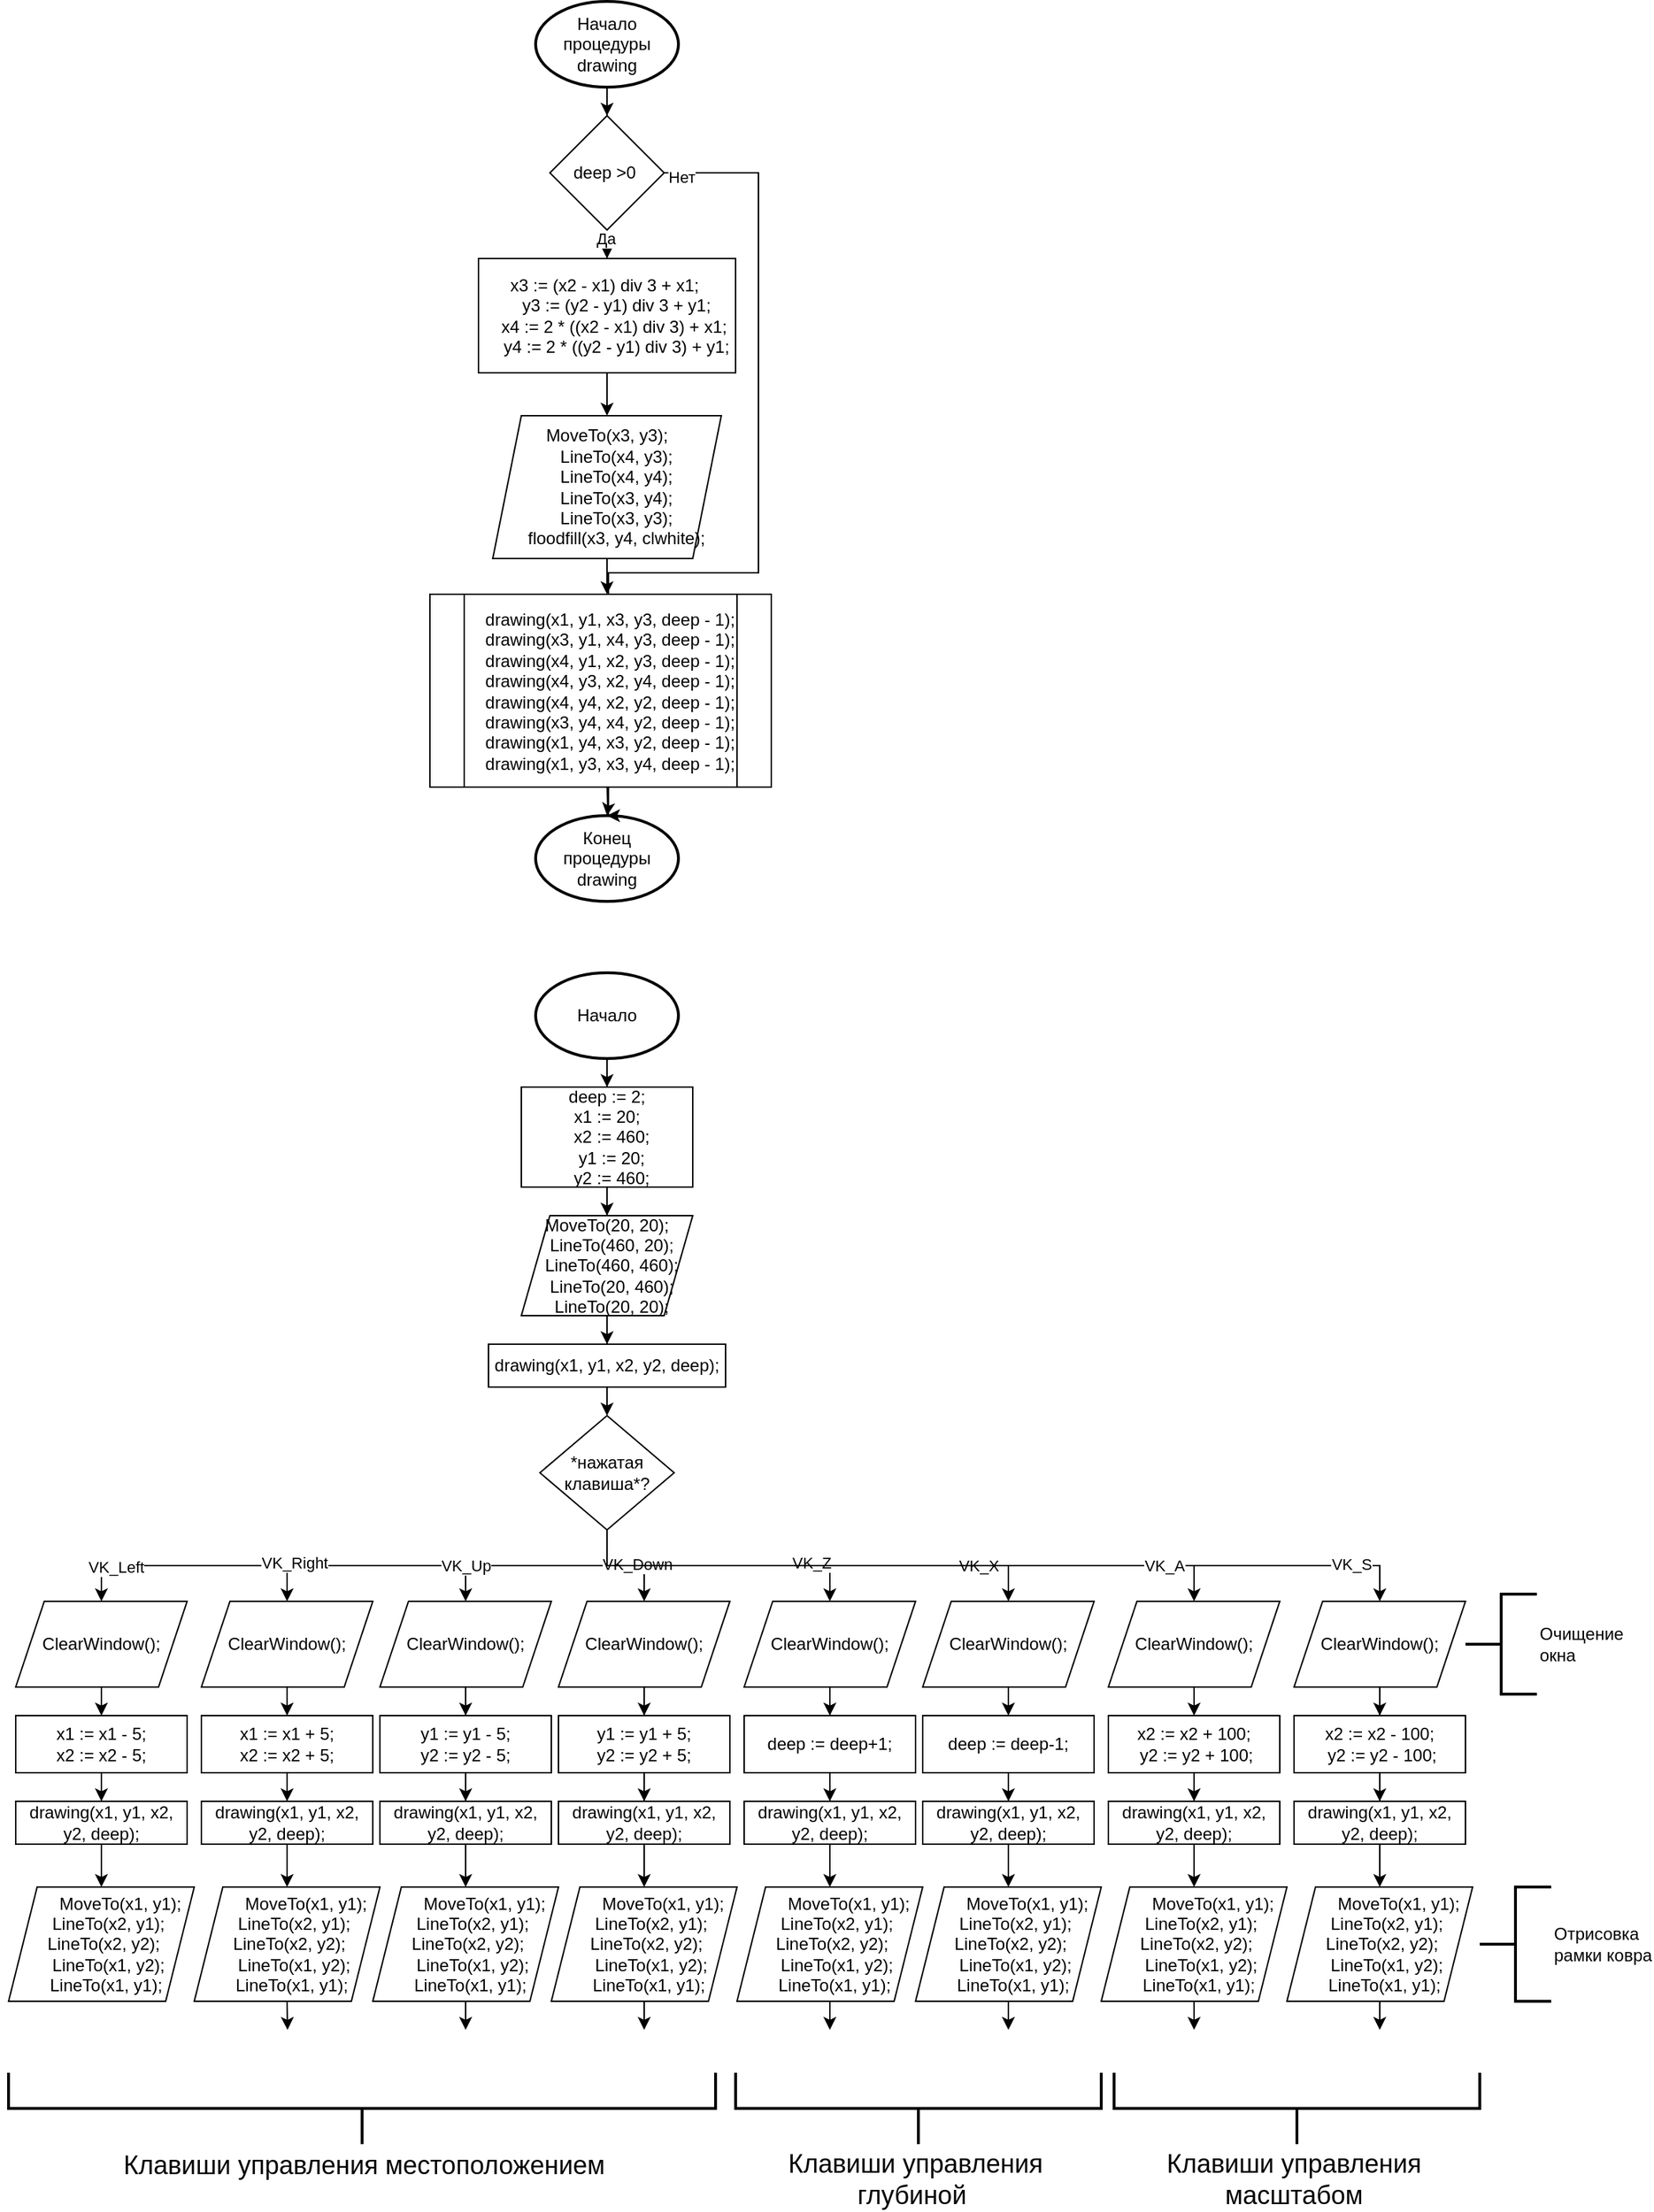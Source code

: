 <mxfile version="23.1.1" type="device">
  <diagram name="Страница — 1" id="NG9Lc1yqqnFtCxsTc51v">
    <mxGraphModel dx="2062" dy="1937" grid="1" gridSize="10" guides="1" tooltips="1" connect="1" arrows="1" fold="1" page="1" pageScale="1" pageWidth="827" pageHeight="1169" math="0" shadow="0">
      <root>
        <mxCell id="0" />
        <mxCell id="1" parent="0" />
        <mxCell id="PUMukoSkc652RVHDiV5a-12" style="edgeStyle=orthogonalEdgeStyle;rounded=0;orthogonalLoop=1;jettySize=auto;html=1;entryX=0.5;entryY=0;entryDx=0;entryDy=0;" parent="1" source="PUMukoSkc652RVHDiV5a-9" target="PUMukoSkc652RVHDiV5a-11" edge="1">
          <mxGeometry relative="1" as="geometry" />
        </mxCell>
        <mxCell id="PUMukoSkc652RVHDiV5a-9" value="Начало процедуры&lt;br&gt;drawing" style="strokeWidth=2;html=1;shape=mxgraph.flowchart.start_1;whiteSpace=wrap;" parent="1" vertex="1">
          <mxGeometry x="364" y="-1160" width="100" height="60" as="geometry" />
        </mxCell>
        <mxCell id="PUMukoSkc652RVHDiV5a-10" value="Конец процедуры&lt;br&gt;drawing" style="strokeWidth=2;html=1;shape=mxgraph.flowchart.start_1;whiteSpace=wrap;" parent="1" vertex="1">
          <mxGeometry x="364" y="-590" width="100" height="60" as="geometry" />
        </mxCell>
        <mxCell id="PUMukoSkc652RVHDiV5a-14" style="edgeStyle=orthogonalEdgeStyle;rounded=0;orthogonalLoop=1;jettySize=auto;html=1;" parent="1" source="PUMukoSkc652RVHDiV5a-11" target="PUMukoSkc652RVHDiV5a-13" edge="1">
          <mxGeometry relative="1" as="geometry" />
        </mxCell>
        <mxCell id="m0lxga6O_0EFN7dk0cp0-2" value="Да" style="edgeLabel;html=1;align=center;verticalAlign=middle;resizable=0;points=[];" vertex="1" connectable="0" parent="PUMukoSkc652RVHDiV5a-14">
          <mxGeometry x="0.533" y="-1" relative="1" as="geometry">
            <mxPoint as="offset" />
          </mxGeometry>
        </mxCell>
        <mxCell id="m0lxga6O_0EFN7dk0cp0-1" style="edgeStyle=orthogonalEdgeStyle;rounded=0;orthogonalLoop=1;jettySize=auto;html=1;exitX=1;exitY=0.5;exitDx=0;exitDy=0;" edge="1" parent="1" source="PUMukoSkc652RVHDiV5a-11">
          <mxGeometry relative="1" as="geometry">
            <mxPoint x="414" y="-590" as="targetPoint" />
            <Array as="points">
              <mxPoint x="520" y="-1040" />
              <mxPoint x="520" y="-760" />
              <mxPoint x="415" y="-760" />
            </Array>
          </mxGeometry>
        </mxCell>
        <mxCell id="m0lxga6O_0EFN7dk0cp0-3" value="Нет" style="edgeLabel;html=1;align=center;verticalAlign=middle;resizable=0;points=[];" vertex="1" connectable="0" parent="m0lxga6O_0EFN7dk0cp0-1">
          <mxGeometry x="-0.961" y="-3" relative="1" as="geometry">
            <mxPoint as="offset" />
          </mxGeometry>
        </mxCell>
        <mxCell id="PUMukoSkc652RVHDiV5a-11" value="deep &amp;gt;0&amp;nbsp;" style="rhombus;whiteSpace=wrap;html=1;" parent="1" vertex="1">
          <mxGeometry x="374" y="-1080" width="80" height="80" as="geometry" />
        </mxCell>
        <mxCell id="PUMukoSkc652RVHDiV5a-16" style="edgeStyle=orthogonalEdgeStyle;rounded=0;orthogonalLoop=1;jettySize=auto;html=1;entryX=0.5;entryY=0;entryDx=0;entryDy=0;" parent="1" source="PUMukoSkc652RVHDiV5a-13" target="PUMukoSkc652RVHDiV5a-15" edge="1">
          <mxGeometry relative="1" as="geometry" />
        </mxCell>
        <mxCell id="PUMukoSkc652RVHDiV5a-13" value="&lt;div&gt;x3 := (x2 - x1) div 3 + x1;&amp;nbsp;&lt;/div&gt;&lt;div&gt;&amp;nbsp; &amp;nbsp; y3 := (y2 - y1) div 3 + y1;&lt;/div&gt;&lt;div&gt;&amp;nbsp; &amp;nbsp; x4 := 2 * ((x2 - x1) div 3) + x1;&amp;nbsp;&lt;/div&gt;&lt;div&gt;&amp;nbsp; &amp;nbsp; y4 := 2 * ((y2 - y1) div 3) + y1;&lt;/div&gt;" style="rounded=0;whiteSpace=wrap;html=1;" parent="1" vertex="1">
          <mxGeometry x="324" y="-980" width="180" height="80" as="geometry" />
        </mxCell>
        <mxCell id="PUMukoSkc652RVHDiV5a-18" style="edgeStyle=orthogonalEdgeStyle;rounded=0;orthogonalLoop=1;jettySize=auto;html=1;entryX=0.5;entryY=0;entryDx=0;entryDy=0;" parent="1" source="PUMukoSkc652RVHDiV5a-15" edge="1">
          <mxGeometry relative="1" as="geometry">
            <mxPoint x="414" y="-745" as="targetPoint" />
          </mxGeometry>
        </mxCell>
        <mxCell id="PUMukoSkc652RVHDiV5a-15" value="&lt;div&gt;MoveTo(x3, y3);&lt;/div&gt;&lt;div&gt;&amp;nbsp; &amp;nbsp; LineTo(x4, y3);&lt;/div&gt;&lt;div&gt;&amp;nbsp; &amp;nbsp; LineTo(x4, y4);&lt;/div&gt;&lt;div&gt;&amp;nbsp; &amp;nbsp; LineTo(x3, y4);&lt;/div&gt;&lt;div&gt;&amp;nbsp; &amp;nbsp; LineTo(x3, y3);&lt;/div&gt;&lt;div&gt;&amp;nbsp; &amp;nbsp; floodfill(x3, y4, clwhite);&lt;/div&gt;" style="shape=parallelogram;perimeter=parallelogramPerimeter;whiteSpace=wrap;html=1;fixedSize=1;" parent="1" vertex="1">
          <mxGeometry x="334" y="-870" width="160" height="100" as="geometry" />
        </mxCell>
        <mxCell id="PUMukoSkc652RVHDiV5a-19" style="edgeStyle=orthogonalEdgeStyle;rounded=0;orthogonalLoop=1;jettySize=auto;html=1;" parent="1" target="PUMukoSkc652RVHDiV5a-10" edge="1">
          <mxGeometry relative="1" as="geometry">
            <mxPoint x="414" y="-615" as="sourcePoint" />
          </mxGeometry>
        </mxCell>
        <mxCell id="PUMukoSkc652RVHDiV5a-23" style="edgeStyle=orthogonalEdgeStyle;rounded=0;orthogonalLoop=1;jettySize=auto;html=1;entryX=0.5;entryY=0;entryDx=0;entryDy=0;" parent="1" source="PUMukoSkc652RVHDiV5a-21" target="PUMukoSkc652RVHDiV5a-22" edge="1">
          <mxGeometry relative="1" as="geometry" />
        </mxCell>
        <mxCell id="PUMukoSkc652RVHDiV5a-21" value="Начало" style="strokeWidth=2;html=1;shape=mxgraph.flowchart.start_1;whiteSpace=wrap;" parent="1" vertex="1">
          <mxGeometry x="364" y="-480" width="100" height="60" as="geometry" />
        </mxCell>
        <mxCell id="PUMukoSkc652RVHDiV5a-25" style="edgeStyle=orthogonalEdgeStyle;rounded=0;orthogonalLoop=1;jettySize=auto;html=1;entryX=0.5;entryY=0;entryDx=0;entryDy=0;" parent="1" source="PUMukoSkc652RVHDiV5a-22" target="PUMukoSkc652RVHDiV5a-24" edge="1">
          <mxGeometry relative="1" as="geometry" />
        </mxCell>
        <mxCell id="PUMukoSkc652RVHDiV5a-22" value="deep := 2;&lt;br&gt;&lt;div&gt;x1 := 20;&lt;/div&gt;&lt;div&gt;&amp;nbsp; x2 := 460;&lt;/div&gt;&lt;div&gt;&amp;nbsp; y1 := 20;&lt;/div&gt;&lt;div&gt;&amp;nbsp; y2 := 460;&lt;/div&gt;" style="rounded=0;whiteSpace=wrap;html=1;" parent="1" vertex="1">
          <mxGeometry x="354" y="-400" width="120" height="70" as="geometry" />
        </mxCell>
        <mxCell id="PUMukoSkc652RVHDiV5a-27" style="edgeStyle=orthogonalEdgeStyle;rounded=0;orthogonalLoop=1;jettySize=auto;html=1;entryX=0.5;entryY=0;entryDx=0;entryDy=0;" parent="1" source="PUMukoSkc652RVHDiV5a-24" target="PUMukoSkc652RVHDiV5a-26" edge="1">
          <mxGeometry relative="1" as="geometry" />
        </mxCell>
        <mxCell id="PUMukoSkc652RVHDiV5a-24" value="&lt;div&gt;MoveTo(20, 20);&lt;/div&gt;&lt;div&gt;&amp;nbsp; LineTo(460, 20);&lt;/div&gt;&lt;div&gt;&amp;nbsp; LineTo(460, 460);&lt;/div&gt;&lt;div&gt;&amp;nbsp; LineTo(20, 460);&lt;/div&gt;&lt;div&gt;&amp;nbsp; LineTo(20, 20);&lt;/div&gt;" style="shape=parallelogram;perimeter=parallelogramPerimeter;whiteSpace=wrap;html=1;fixedSize=1;" parent="1" vertex="1">
          <mxGeometry x="354" y="-310" width="120" height="70" as="geometry" />
        </mxCell>
        <mxCell id="PUMukoSkc652RVHDiV5a-29" style="edgeStyle=orthogonalEdgeStyle;rounded=0;orthogonalLoop=1;jettySize=auto;html=1;entryX=0.5;entryY=0;entryDx=0;entryDy=0;" parent="1" source="PUMukoSkc652RVHDiV5a-26" edge="1">
          <mxGeometry relative="1" as="geometry">
            <mxPoint x="414" y="-170" as="targetPoint" />
          </mxGeometry>
        </mxCell>
        <mxCell id="PUMukoSkc652RVHDiV5a-26" value="drawing(x1, y1, x2, y2, deep);" style="rounded=0;whiteSpace=wrap;html=1;" parent="1" vertex="1">
          <mxGeometry x="331" y="-220" width="166" height="30" as="geometry" />
        </mxCell>
        <mxCell id="PUMukoSkc652RVHDiV5a-40" style="edgeStyle=orthogonalEdgeStyle;rounded=0;orthogonalLoop=1;jettySize=auto;html=1;entryX=0.5;entryY=0;entryDx=0;entryDy=0;exitX=0.5;exitY=1;exitDx=0;exitDy=0;" parent="1" source="PUMukoSkc652RVHDiV5a-30" target="PUMukoSkc652RVHDiV5a-33" edge="1">
          <mxGeometry relative="1" as="geometry" />
        </mxCell>
        <mxCell id="PUMukoSkc652RVHDiV5a-41" value="VK_Left" style="edgeLabel;html=1;align=center;verticalAlign=middle;resizable=0;points=[];" parent="PUMukoSkc652RVHDiV5a-40" vertex="1" connectable="0">
          <mxGeometry x="0.827" y="1" relative="1" as="geometry">
            <mxPoint as="offset" />
          </mxGeometry>
        </mxCell>
        <mxCell id="PUMukoSkc652RVHDiV5a-50" style="edgeStyle=orthogonalEdgeStyle;rounded=0;orthogonalLoop=1;jettySize=auto;html=1;exitX=0.5;exitY=1;exitDx=0;exitDy=0;" parent="1" source="PUMukoSkc652RVHDiV5a-30" target="PUMukoSkc652RVHDiV5a-44" edge="1">
          <mxGeometry relative="1" as="geometry" />
        </mxCell>
        <mxCell id="PUMukoSkc652RVHDiV5a-51" value="VK_Right" style="edgeLabel;html=1;align=center;verticalAlign=middle;resizable=0;points=[];" parent="PUMukoSkc652RVHDiV5a-50" vertex="1" connectable="0">
          <mxGeometry x="0.781" y="-2" relative="1" as="geometry">
            <mxPoint as="offset" />
          </mxGeometry>
        </mxCell>
        <mxCell id="PUMukoSkc652RVHDiV5a-59" style="edgeStyle=orthogonalEdgeStyle;rounded=0;orthogonalLoop=1;jettySize=auto;html=1;entryX=0.5;entryY=0;entryDx=0;entryDy=0;" parent="1" source="PUMukoSkc652RVHDiV5a-30" target="PUMukoSkc652RVHDiV5a-53" edge="1">
          <mxGeometry relative="1" as="geometry" />
        </mxCell>
        <mxCell id="PUMukoSkc652RVHDiV5a-60" value="VK_Up" style="edgeLabel;html=1;align=center;verticalAlign=middle;resizable=0;points=[];" parent="PUMukoSkc652RVHDiV5a-59" vertex="1" connectable="0">
          <mxGeometry x="0.664" relative="1" as="geometry">
            <mxPoint as="offset" />
          </mxGeometry>
        </mxCell>
        <mxCell id="PUMukoSkc652RVHDiV5a-68" style="edgeStyle=orthogonalEdgeStyle;rounded=0;orthogonalLoop=1;jettySize=auto;html=1;entryX=0.5;entryY=0;entryDx=0;entryDy=0;" parent="1" source="PUMukoSkc652RVHDiV5a-30" target="PUMukoSkc652RVHDiV5a-62" edge="1">
          <mxGeometry relative="1" as="geometry" />
        </mxCell>
        <mxCell id="PUMukoSkc652RVHDiV5a-69" value="VK_Down" style="edgeLabel;html=1;align=center;verticalAlign=middle;resizable=0;points=[];" parent="PUMukoSkc652RVHDiV5a-68" vertex="1" connectable="0">
          <mxGeometry x="0.21" y="1" relative="1" as="geometry">
            <mxPoint as="offset" />
          </mxGeometry>
        </mxCell>
        <mxCell id="PUMukoSkc652RVHDiV5a-77" style="edgeStyle=orthogonalEdgeStyle;rounded=0;orthogonalLoop=1;jettySize=auto;html=1;entryX=0.5;entryY=0;entryDx=0;entryDy=0;exitX=0.5;exitY=1;exitDx=0;exitDy=0;" parent="1" source="PUMukoSkc652RVHDiV5a-30" target="PUMukoSkc652RVHDiV5a-71" edge="1">
          <mxGeometry relative="1" as="geometry" />
        </mxCell>
        <mxCell id="PUMukoSkc652RVHDiV5a-78" value="VK_Z" style="edgeLabel;html=1;align=center;verticalAlign=middle;resizable=0;points=[];" parent="PUMukoSkc652RVHDiV5a-77" vertex="1" connectable="0">
          <mxGeometry x="0.631" y="2" relative="1" as="geometry">
            <mxPoint as="offset" />
          </mxGeometry>
        </mxCell>
        <mxCell id="PUMukoSkc652RVHDiV5a-86" style="edgeStyle=orthogonalEdgeStyle;rounded=0;orthogonalLoop=1;jettySize=auto;html=1;entryX=0.5;entryY=0;entryDx=0;entryDy=0;exitX=0.5;exitY=1;exitDx=0;exitDy=0;" parent="1" source="PUMukoSkc652RVHDiV5a-30" target="PUMukoSkc652RVHDiV5a-80" edge="1">
          <mxGeometry relative="1" as="geometry" />
        </mxCell>
        <mxCell id="PUMukoSkc652RVHDiV5a-87" value="VK_X" style="edgeLabel;html=1;align=center;verticalAlign=middle;resizable=0;points=[];" parent="PUMukoSkc652RVHDiV5a-86" vertex="1" connectable="0">
          <mxGeometry x="0.722" relative="1" as="geometry">
            <mxPoint as="offset" />
          </mxGeometry>
        </mxCell>
        <mxCell id="m0lxga6O_0EFN7dk0cp0-23" style="edgeStyle=orthogonalEdgeStyle;rounded=0;orthogonalLoop=1;jettySize=auto;html=1;entryX=0.5;entryY=0;entryDx=0;entryDy=0;exitX=0.5;exitY=1;exitDx=0;exitDy=0;" edge="1" parent="1" source="PUMukoSkc652RVHDiV5a-30" target="m0lxga6O_0EFN7dk0cp0-7">
          <mxGeometry relative="1" as="geometry" />
        </mxCell>
        <mxCell id="m0lxga6O_0EFN7dk0cp0-24" style="edgeStyle=orthogonalEdgeStyle;rounded=0;orthogonalLoop=1;jettySize=auto;html=1;entryX=0.5;entryY=0;entryDx=0;entryDy=0;exitX=0.5;exitY=1;exitDx=0;exitDy=0;" edge="1" parent="1" source="PUMukoSkc652RVHDiV5a-30" target="m0lxga6O_0EFN7dk0cp0-16">
          <mxGeometry relative="1" as="geometry" />
        </mxCell>
        <mxCell id="PUMukoSkc652RVHDiV5a-30" value="*нажатая клавиша*?" style="rhombus;whiteSpace=wrap;html=1;" parent="1" vertex="1">
          <mxGeometry x="367" y="-170" width="94" height="80" as="geometry" />
        </mxCell>
        <mxCell id="PUMukoSkc652RVHDiV5a-35" style="edgeStyle=orthogonalEdgeStyle;rounded=0;orthogonalLoop=1;jettySize=auto;html=1;" parent="1" source="PUMukoSkc652RVHDiV5a-33" target="PUMukoSkc652RVHDiV5a-34" edge="1">
          <mxGeometry relative="1" as="geometry" />
        </mxCell>
        <mxCell id="PUMukoSkc652RVHDiV5a-33" value="ClearWindow();" style="shape=parallelogram;perimeter=parallelogramPerimeter;whiteSpace=wrap;html=1;fixedSize=1;" parent="1" vertex="1">
          <mxGeometry y="-40" width="120" height="60" as="geometry" />
        </mxCell>
        <mxCell id="PUMukoSkc652RVHDiV5a-37" style="edgeStyle=orthogonalEdgeStyle;rounded=0;orthogonalLoop=1;jettySize=auto;html=1;entryX=0.5;entryY=0;entryDx=0;entryDy=0;" parent="1" source="PUMukoSkc652RVHDiV5a-34" target="PUMukoSkc652RVHDiV5a-36" edge="1">
          <mxGeometry relative="1" as="geometry" />
        </mxCell>
        <mxCell id="PUMukoSkc652RVHDiV5a-34" value="x1 := x1 - 5;&lt;br&gt;x2 := x2 - 5;" style="rounded=0;whiteSpace=wrap;html=1;" parent="1" vertex="1">
          <mxGeometry y="40" width="120" height="40" as="geometry" />
        </mxCell>
        <mxCell id="PUMukoSkc652RVHDiV5a-39" style="edgeStyle=orthogonalEdgeStyle;rounded=0;orthogonalLoop=1;jettySize=auto;html=1;" parent="1" source="PUMukoSkc652RVHDiV5a-36" target="PUMukoSkc652RVHDiV5a-38" edge="1">
          <mxGeometry relative="1" as="geometry" />
        </mxCell>
        <mxCell id="PUMukoSkc652RVHDiV5a-36" value="drawing(x1, y1, x2, y2, deep);" style="rounded=0;whiteSpace=wrap;html=1;" parent="1" vertex="1">
          <mxGeometry y="100" width="120" height="30" as="geometry" />
        </mxCell>
        <mxCell id="PUMukoSkc652RVHDiV5a-38" value="&lt;div&gt;&lt;span style=&quot;white-space: pre;&quot;&gt;&#x9;&lt;/span&gt;MoveTo(x1, y1);&lt;/div&gt;&lt;div&gt;&amp;nbsp; &amp;nbsp; &amp;nbsp; LineTo(x2, y1);&lt;span style=&quot;background-color: initial;&quot;&gt;&amp;nbsp; &amp;nbsp; &amp;nbsp;LineTo(x2, y2);&lt;/span&gt;&lt;/div&gt;&lt;div&gt;&amp;nbsp; &amp;nbsp;LineTo(x1, y2);&lt;/div&gt;&lt;div&gt;&amp;nbsp; LineTo(x1, y1);&lt;/div&gt;" style="shape=parallelogram;perimeter=parallelogramPerimeter;whiteSpace=wrap;html=1;fixedSize=1;" parent="1" vertex="1">
          <mxGeometry x="-5" y="160" width="130" height="80" as="geometry" />
        </mxCell>
        <mxCell id="PUMukoSkc652RVHDiV5a-43" style="edgeStyle=orthogonalEdgeStyle;rounded=0;orthogonalLoop=1;jettySize=auto;html=1;" parent="1" source="PUMukoSkc652RVHDiV5a-44" target="PUMukoSkc652RVHDiV5a-46" edge="1">
          <mxGeometry relative="1" as="geometry" />
        </mxCell>
        <mxCell id="PUMukoSkc652RVHDiV5a-44" value="ClearWindow();" style="shape=parallelogram;perimeter=parallelogramPerimeter;whiteSpace=wrap;html=1;fixedSize=1;" parent="1" vertex="1">
          <mxGeometry x="130" y="-40" width="120" height="60" as="geometry" />
        </mxCell>
        <mxCell id="PUMukoSkc652RVHDiV5a-45" style="edgeStyle=orthogonalEdgeStyle;rounded=0;orthogonalLoop=1;jettySize=auto;html=1;entryX=0.5;entryY=0;entryDx=0;entryDy=0;" parent="1" source="PUMukoSkc652RVHDiV5a-46" target="PUMukoSkc652RVHDiV5a-48" edge="1">
          <mxGeometry relative="1" as="geometry" />
        </mxCell>
        <mxCell id="PUMukoSkc652RVHDiV5a-46" value="x1 := x1 + 5;&lt;br&gt;x2 := x2 + 5;" style="rounded=0;whiteSpace=wrap;html=1;" parent="1" vertex="1">
          <mxGeometry x="130" y="40" width="120" height="40" as="geometry" />
        </mxCell>
        <mxCell id="PUMukoSkc652RVHDiV5a-47" style="edgeStyle=orthogonalEdgeStyle;rounded=0;orthogonalLoop=1;jettySize=auto;html=1;" parent="1" source="PUMukoSkc652RVHDiV5a-48" target="PUMukoSkc652RVHDiV5a-49" edge="1">
          <mxGeometry relative="1" as="geometry" />
        </mxCell>
        <mxCell id="PUMukoSkc652RVHDiV5a-48" value="drawing(x1, y1, x2, y2, deep);" style="rounded=0;whiteSpace=wrap;html=1;" parent="1" vertex="1">
          <mxGeometry x="130" y="100" width="120" height="30" as="geometry" />
        </mxCell>
        <mxCell id="PUMukoSkc652RVHDiV5a-91" style="edgeStyle=orthogonalEdgeStyle;rounded=0;orthogonalLoop=1;jettySize=auto;html=1;exitX=0.5;exitY=1;exitDx=0;exitDy=0;" parent="1" source="PUMukoSkc652RVHDiV5a-49" edge="1">
          <mxGeometry relative="1" as="geometry">
            <mxPoint x="190.316" y="260" as="targetPoint" />
          </mxGeometry>
        </mxCell>
        <mxCell id="PUMukoSkc652RVHDiV5a-49" value="&lt;div&gt;&lt;span style=&quot;white-space: pre;&quot;&gt;&#x9;&lt;/span&gt;MoveTo(x1, y1);&lt;/div&gt;&lt;div&gt;&amp;nbsp; &amp;nbsp; &amp;nbsp; LineTo(x2, y1);&lt;span style=&quot;background-color: initial;&quot;&gt;&amp;nbsp; &amp;nbsp; &amp;nbsp;LineTo(x2, y2);&lt;/span&gt;&lt;/div&gt;&lt;div&gt;&amp;nbsp; &amp;nbsp;LineTo(x1, y2);&lt;/div&gt;&lt;div&gt;&amp;nbsp; LineTo(x1, y1);&lt;/div&gt;" style="shape=parallelogram;perimeter=parallelogramPerimeter;whiteSpace=wrap;html=1;fixedSize=1;" parent="1" vertex="1">
          <mxGeometry x="125" y="160" width="130" height="80" as="geometry" />
        </mxCell>
        <mxCell id="PUMukoSkc652RVHDiV5a-52" style="edgeStyle=orthogonalEdgeStyle;rounded=0;orthogonalLoop=1;jettySize=auto;html=1;" parent="1" source="PUMukoSkc652RVHDiV5a-53" target="PUMukoSkc652RVHDiV5a-55" edge="1">
          <mxGeometry relative="1" as="geometry" />
        </mxCell>
        <mxCell id="PUMukoSkc652RVHDiV5a-53" value="ClearWindow();" style="shape=parallelogram;perimeter=parallelogramPerimeter;whiteSpace=wrap;html=1;fixedSize=1;" parent="1" vertex="1">
          <mxGeometry x="255" y="-40" width="120" height="60" as="geometry" />
        </mxCell>
        <mxCell id="PUMukoSkc652RVHDiV5a-54" style="edgeStyle=orthogonalEdgeStyle;rounded=0;orthogonalLoop=1;jettySize=auto;html=1;entryX=0.5;entryY=0;entryDx=0;entryDy=0;" parent="1" source="PUMukoSkc652RVHDiV5a-55" target="PUMukoSkc652RVHDiV5a-57" edge="1">
          <mxGeometry relative="1" as="geometry" />
        </mxCell>
        <mxCell id="PUMukoSkc652RVHDiV5a-55" value="y1 := y1 - 5;&lt;br&gt;y2 := y2 - 5;" style="rounded=0;whiteSpace=wrap;html=1;" parent="1" vertex="1">
          <mxGeometry x="255" y="40" width="120" height="40" as="geometry" />
        </mxCell>
        <mxCell id="PUMukoSkc652RVHDiV5a-56" style="edgeStyle=orthogonalEdgeStyle;rounded=0;orthogonalLoop=1;jettySize=auto;html=1;" parent="1" source="PUMukoSkc652RVHDiV5a-57" target="PUMukoSkc652RVHDiV5a-58" edge="1">
          <mxGeometry relative="1" as="geometry" />
        </mxCell>
        <mxCell id="PUMukoSkc652RVHDiV5a-57" value="drawing(x1, y1, x2, y2, deep);" style="rounded=0;whiteSpace=wrap;html=1;" parent="1" vertex="1">
          <mxGeometry x="255" y="100" width="120" height="30" as="geometry" />
        </mxCell>
        <mxCell id="PUMukoSkc652RVHDiV5a-94" style="edgeStyle=orthogonalEdgeStyle;rounded=0;orthogonalLoop=1;jettySize=auto;html=1;" parent="1" source="PUMukoSkc652RVHDiV5a-58" edge="1">
          <mxGeometry relative="1" as="geometry">
            <mxPoint x="315" y="260" as="targetPoint" />
          </mxGeometry>
        </mxCell>
        <mxCell id="PUMukoSkc652RVHDiV5a-58" value="&lt;div&gt;&lt;span style=&quot;white-space: pre;&quot;&gt;&#x9;&lt;/span&gt;MoveTo(x1, y1);&lt;/div&gt;&lt;div&gt;&amp;nbsp; &amp;nbsp; &amp;nbsp; LineTo(x2, y1);&lt;span style=&quot;background-color: initial;&quot;&gt;&amp;nbsp; &amp;nbsp; &amp;nbsp;LineTo(x2, y2);&lt;/span&gt;&lt;/div&gt;&lt;div&gt;&amp;nbsp; &amp;nbsp;LineTo(x1, y2);&lt;/div&gt;&lt;div&gt;&amp;nbsp; LineTo(x1, y1);&lt;/div&gt;" style="shape=parallelogram;perimeter=parallelogramPerimeter;whiteSpace=wrap;html=1;fixedSize=1;" parent="1" vertex="1">
          <mxGeometry x="250" y="160" width="130" height="80" as="geometry" />
        </mxCell>
        <mxCell id="PUMukoSkc652RVHDiV5a-61" style="edgeStyle=orthogonalEdgeStyle;rounded=0;orthogonalLoop=1;jettySize=auto;html=1;" parent="1" source="PUMukoSkc652RVHDiV5a-62" target="PUMukoSkc652RVHDiV5a-64" edge="1">
          <mxGeometry relative="1" as="geometry" />
        </mxCell>
        <mxCell id="PUMukoSkc652RVHDiV5a-62" value="ClearWindow();" style="shape=parallelogram;perimeter=parallelogramPerimeter;whiteSpace=wrap;html=1;fixedSize=1;" parent="1" vertex="1">
          <mxGeometry x="380" y="-40" width="120" height="60" as="geometry" />
        </mxCell>
        <mxCell id="PUMukoSkc652RVHDiV5a-63" style="edgeStyle=orthogonalEdgeStyle;rounded=0;orthogonalLoop=1;jettySize=auto;html=1;entryX=0.5;entryY=0;entryDx=0;entryDy=0;" parent="1" source="PUMukoSkc652RVHDiV5a-64" target="PUMukoSkc652RVHDiV5a-66" edge="1">
          <mxGeometry relative="1" as="geometry" />
        </mxCell>
        <mxCell id="PUMukoSkc652RVHDiV5a-64" value="y1 := y1 + 5;&lt;br&gt;y2 := y2 + 5;" style="rounded=0;whiteSpace=wrap;html=1;" parent="1" vertex="1">
          <mxGeometry x="380" y="40" width="120" height="40" as="geometry" />
        </mxCell>
        <mxCell id="PUMukoSkc652RVHDiV5a-65" style="edgeStyle=orthogonalEdgeStyle;rounded=0;orthogonalLoop=1;jettySize=auto;html=1;" parent="1" source="PUMukoSkc652RVHDiV5a-66" target="PUMukoSkc652RVHDiV5a-67" edge="1">
          <mxGeometry relative="1" as="geometry" />
        </mxCell>
        <mxCell id="PUMukoSkc652RVHDiV5a-66" value="drawing(x1, y1, x2, y2, deep);" style="rounded=0;whiteSpace=wrap;html=1;" parent="1" vertex="1">
          <mxGeometry x="380" y="100" width="120" height="30" as="geometry" />
        </mxCell>
        <mxCell id="PUMukoSkc652RVHDiV5a-95" style="edgeStyle=orthogonalEdgeStyle;rounded=0;orthogonalLoop=1;jettySize=auto;html=1;" parent="1" source="PUMukoSkc652RVHDiV5a-67" edge="1">
          <mxGeometry relative="1" as="geometry">
            <mxPoint x="440" y="260" as="targetPoint" />
          </mxGeometry>
        </mxCell>
        <mxCell id="PUMukoSkc652RVHDiV5a-67" value="&lt;div&gt;&lt;span style=&quot;white-space: pre;&quot;&gt;&#x9;&lt;/span&gt;MoveTo(x1, y1);&lt;/div&gt;&lt;div&gt;&amp;nbsp; &amp;nbsp; &amp;nbsp; LineTo(x2, y1);&lt;span style=&quot;background-color: initial;&quot;&gt;&amp;nbsp; &amp;nbsp; &amp;nbsp;LineTo(x2, y2);&lt;/span&gt;&lt;/div&gt;&lt;div&gt;&amp;nbsp; &amp;nbsp;LineTo(x1, y2);&lt;/div&gt;&lt;div&gt;&amp;nbsp; LineTo(x1, y1);&lt;/div&gt;" style="shape=parallelogram;perimeter=parallelogramPerimeter;whiteSpace=wrap;html=1;fixedSize=1;" parent="1" vertex="1">
          <mxGeometry x="375" y="160" width="130" height="80" as="geometry" />
        </mxCell>
        <mxCell id="PUMukoSkc652RVHDiV5a-70" style="edgeStyle=orthogonalEdgeStyle;rounded=0;orthogonalLoop=1;jettySize=auto;html=1;" parent="1" source="PUMukoSkc652RVHDiV5a-71" target="PUMukoSkc652RVHDiV5a-73" edge="1">
          <mxGeometry relative="1" as="geometry" />
        </mxCell>
        <mxCell id="PUMukoSkc652RVHDiV5a-71" value="ClearWindow();" style="shape=parallelogram;perimeter=parallelogramPerimeter;whiteSpace=wrap;html=1;fixedSize=1;" parent="1" vertex="1">
          <mxGeometry x="510" y="-40" width="120" height="60" as="geometry" />
        </mxCell>
        <mxCell id="PUMukoSkc652RVHDiV5a-72" style="edgeStyle=orthogonalEdgeStyle;rounded=0;orthogonalLoop=1;jettySize=auto;html=1;entryX=0.5;entryY=0;entryDx=0;entryDy=0;" parent="1" source="PUMukoSkc652RVHDiV5a-73" target="PUMukoSkc652RVHDiV5a-75" edge="1">
          <mxGeometry relative="1" as="geometry" />
        </mxCell>
        <mxCell id="PUMukoSkc652RVHDiV5a-73" value="deep := deep+1;" style="rounded=0;whiteSpace=wrap;html=1;" parent="1" vertex="1">
          <mxGeometry x="510" y="40" width="120" height="40" as="geometry" />
        </mxCell>
        <mxCell id="PUMukoSkc652RVHDiV5a-74" style="edgeStyle=orthogonalEdgeStyle;rounded=0;orthogonalLoop=1;jettySize=auto;html=1;" parent="1" source="PUMukoSkc652RVHDiV5a-75" target="PUMukoSkc652RVHDiV5a-76" edge="1">
          <mxGeometry relative="1" as="geometry" />
        </mxCell>
        <mxCell id="PUMukoSkc652RVHDiV5a-75" value="drawing(x1, y1, x2, y2, deep);" style="rounded=0;whiteSpace=wrap;html=1;" parent="1" vertex="1">
          <mxGeometry x="510" y="100" width="120" height="30" as="geometry" />
        </mxCell>
        <mxCell id="PUMukoSkc652RVHDiV5a-96" style="edgeStyle=orthogonalEdgeStyle;rounded=0;orthogonalLoop=1;jettySize=auto;html=1;" parent="1" source="PUMukoSkc652RVHDiV5a-76" edge="1">
          <mxGeometry relative="1" as="geometry">
            <mxPoint x="570" y="260" as="targetPoint" />
          </mxGeometry>
        </mxCell>
        <mxCell id="PUMukoSkc652RVHDiV5a-76" value="&lt;div&gt;&lt;span style=&quot;white-space: pre;&quot;&gt;&#x9;&lt;/span&gt;MoveTo(x1, y1);&lt;/div&gt;&lt;div&gt;&amp;nbsp; &amp;nbsp; &amp;nbsp; LineTo(x2, y1);&lt;span style=&quot;background-color: initial;&quot;&gt;&amp;nbsp; &amp;nbsp; &amp;nbsp;LineTo(x2, y2);&lt;/span&gt;&lt;/div&gt;&lt;div&gt;&amp;nbsp; &amp;nbsp;LineTo(x1, y2);&lt;/div&gt;&lt;div&gt;&amp;nbsp; LineTo(x1, y1);&lt;/div&gt;" style="shape=parallelogram;perimeter=parallelogramPerimeter;whiteSpace=wrap;html=1;fixedSize=1;" parent="1" vertex="1">
          <mxGeometry x="505" y="160" width="130" height="80" as="geometry" />
        </mxCell>
        <mxCell id="PUMukoSkc652RVHDiV5a-79" style="edgeStyle=orthogonalEdgeStyle;rounded=0;orthogonalLoop=1;jettySize=auto;html=1;" parent="1" source="PUMukoSkc652RVHDiV5a-80" target="PUMukoSkc652RVHDiV5a-82" edge="1">
          <mxGeometry relative="1" as="geometry" />
        </mxCell>
        <mxCell id="PUMukoSkc652RVHDiV5a-80" value="ClearWindow();" style="shape=parallelogram;perimeter=parallelogramPerimeter;whiteSpace=wrap;html=1;fixedSize=1;" parent="1" vertex="1">
          <mxGeometry x="635" y="-40" width="120" height="60" as="geometry" />
        </mxCell>
        <mxCell id="PUMukoSkc652RVHDiV5a-81" style="edgeStyle=orthogonalEdgeStyle;rounded=0;orthogonalLoop=1;jettySize=auto;html=1;entryX=0.5;entryY=0;entryDx=0;entryDy=0;" parent="1" source="PUMukoSkc652RVHDiV5a-82" target="PUMukoSkc652RVHDiV5a-84" edge="1">
          <mxGeometry relative="1" as="geometry" />
        </mxCell>
        <mxCell id="PUMukoSkc652RVHDiV5a-82" value="deep := deep-1;" style="rounded=0;whiteSpace=wrap;html=1;" parent="1" vertex="1">
          <mxGeometry x="635" y="40" width="120" height="40" as="geometry" />
        </mxCell>
        <mxCell id="PUMukoSkc652RVHDiV5a-83" style="edgeStyle=orthogonalEdgeStyle;rounded=0;orthogonalLoop=1;jettySize=auto;html=1;" parent="1" source="PUMukoSkc652RVHDiV5a-84" target="PUMukoSkc652RVHDiV5a-85" edge="1">
          <mxGeometry relative="1" as="geometry" />
        </mxCell>
        <mxCell id="PUMukoSkc652RVHDiV5a-84" value="drawing(x1, y1, x2, y2, deep);" style="rounded=0;whiteSpace=wrap;html=1;" parent="1" vertex="1">
          <mxGeometry x="635" y="100" width="120" height="30" as="geometry" />
        </mxCell>
        <mxCell id="PUMukoSkc652RVHDiV5a-97" style="edgeStyle=orthogonalEdgeStyle;rounded=0;orthogonalLoop=1;jettySize=auto;html=1;" parent="1" source="PUMukoSkc652RVHDiV5a-85" edge="1">
          <mxGeometry relative="1" as="geometry">
            <mxPoint x="695" y="260" as="targetPoint" />
          </mxGeometry>
        </mxCell>
        <mxCell id="PUMukoSkc652RVHDiV5a-85" value="&lt;div&gt;&lt;span style=&quot;white-space: pre;&quot;&gt;&#x9;&lt;/span&gt;MoveTo(x1, y1);&lt;/div&gt;&lt;div&gt;&amp;nbsp; &amp;nbsp; &amp;nbsp; LineTo(x2, y1);&lt;span style=&quot;background-color: initial;&quot;&gt;&amp;nbsp; &amp;nbsp; &amp;nbsp;LineTo(x2, y2);&lt;/span&gt;&lt;/div&gt;&lt;div&gt;&amp;nbsp; &amp;nbsp;LineTo(x1, y2);&lt;/div&gt;&lt;div&gt;&amp;nbsp; LineTo(x1, y1);&lt;/div&gt;" style="shape=parallelogram;perimeter=parallelogramPerimeter;whiteSpace=wrap;html=1;fixedSize=1;" parent="1" vertex="1">
          <mxGeometry x="630" y="160" width="130" height="80" as="geometry" />
        </mxCell>
        <mxCell id="PUMukoSkc652RVHDiV5a-98" value="" style="strokeWidth=2;html=1;shape=mxgraph.flowchart.annotation_2;align=left;labelPosition=right;pointerEvents=1;direction=north;" parent="1" vertex="1">
          <mxGeometry x="-5" y="290" width="495" height="50" as="geometry" />
        </mxCell>
        <mxCell id="PUMukoSkc652RVHDiV5a-99" value="&lt;font style=&quot;font-size: 18px;&quot;&gt;Клавиши управления местоположением&lt;/font&gt;" style="text;html=1;strokeColor=none;fillColor=none;align=center;verticalAlign=middle;whiteSpace=wrap;rounded=0;" parent="1" vertex="1">
          <mxGeometry x="-11" y="340" width="510" height="30" as="geometry" />
        </mxCell>
        <mxCell id="PUMukoSkc652RVHDiV5a-100" value="" style="strokeWidth=2;html=1;shape=mxgraph.flowchart.annotation_2;align=left;labelPosition=right;pointerEvents=1;direction=north;" parent="1" vertex="1">
          <mxGeometry x="504" y="290" width="256" height="50" as="geometry" />
        </mxCell>
        <mxCell id="PUMukoSkc652RVHDiV5a-101" value="&lt;font style=&quot;font-size: 18px;&quot;&gt;Клавиши управления глубиной&amp;nbsp;&lt;/font&gt;" style="text;html=1;strokeColor=none;fillColor=none;align=center;verticalAlign=middle;whiteSpace=wrap;rounded=0;" parent="1" vertex="1">
          <mxGeometry x="500" y="350" width="260" height="30" as="geometry" />
        </mxCell>
        <mxCell id="m0lxga6O_0EFN7dk0cp0-4" value="&lt;div style=&quot;border-color: var(--border-color);&quot;&gt;&amp;nbsp; &amp;nbsp; drawing(x1, y1, x3, y3, deep - 1);&lt;/div&gt;&lt;div style=&quot;border-color: var(--border-color);&quot;&gt;&amp;nbsp; &amp;nbsp; drawing(x3, y1, x4, y3, deep - 1);&lt;/div&gt;&lt;div style=&quot;border-color: var(--border-color);&quot;&gt;&amp;nbsp; &amp;nbsp; drawing(x4, y1, x2, y3, deep - 1);&lt;/div&gt;&lt;div style=&quot;border-color: var(--border-color);&quot;&gt;&amp;nbsp; &amp;nbsp; drawing(x4, y3, x2, y4, deep - 1);&lt;/div&gt;&lt;div style=&quot;border-color: var(--border-color);&quot;&gt;&amp;nbsp; &amp;nbsp; drawing(x4, y4, x2, y2, deep - 1);&lt;/div&gt;&lt;div style=&quot;border-color: var(--border-color);&quot;&gt;&amp;nbsp; &amp;nbsp; drawing(x3, y4, x4, y2, deep - 1);&lt;/div&gt;&lt;div style=&quot;border-color: var(--border-color);&quot;&gt;&amp;nbsp; &amp;nbsp; drawing(x1, y4, x3, y2, deep - 1);&lt;/div&gt;&lt;div style=&quot;border-color: var(--border-color);&quot;&gt;&amp;nbsp; &amp;nbsp; drawing(x1, y3, x3, y4, deep - 1);&lt;/div&gt;" style="shape=process;whiteSpace=wrap;html=1;backgroundOutline=1;" vertex="1" parent="1">
          <mxGeometry x="290" y="-745" width="239" height="135" as="geometry" />
        </mxCell>
        <mxCell id="m0lxga6O_0EFN7dk0cp0-5" value="VK_A" style="edgeLabel;html=1;align=center;verticalAlign=middle;resizable=0;points=[];" vertex="1" connectable="0" parent="1">
          <mxGeometry x="804" y="-65" as="geometry" />
        </mxCell>
        <mxCell id="m0lxga6O_0EFN7dk0cp0-6" style="edgeStyle=orthogonalEdgeStyle;rounded=0;orthogonalLoop=1;jettySize=auto;html=1;" edge="1" parent="1" source="m0lxga6O_0EFN7dk0cp0-7" target="m0lxga6O_0EFN7dk0cp0-9">
          <mxGeometry relative="1" as="geometry" />
        </mxCell>
        <mxCell id="m0lxga6O_0EFN7dk0cp0-7" value="ClearWindow();" style="shape=parallelogram;perimeter=parallelogramPerimeter;whiteSpace=wrap;html=1;fixedSize=1;" vertex="1" parent="1">
          <mxGeometry x="765" y="-40" width="120" height="60" as="geometry" />
        </mxCell>
        <mxCell id="m0lxga6O_0EFN7dk0cp0-8" style="edgeStyle=orthogonalEdgeStyle;rounded=0;orthogonalLoop=1;jettySize=auto;html=1;entryX=0.5;entryY=0;entryDx=0;entryDy=0;" edge="1" parent="1" source="m0lxga6O_0EFN7dk0cp0-9" target="m0lxga6O_0EFN7dk0cp0-11">
          <mxGeometry relative="1" as="geometry" />
        </mxCell>
        <mxCell id="m0lxga6O_0EFN7dk0cp0-9" value="&lt;div&gt;x2 := x2 + 100;&lt;/div&gt;&lt;div&gt;&amp;nbsp;y2 := y2 + 100;&lt;/div&gt;" style="rounded=0;whiteSpace=wrap;html=1;" vertex="1" parent="1">
          <mxGeometry x="765" y="40" width="120" height="40" as="geometry" />
        </mxCell>
        <mxCell id="m0lxga6O_0EFN7dk0cp0-10" style="edgeStyle=orthogonalEdgeStyle;rounded=0;orthogonalLoop=1;jettySize=auto;html=1;" edge="1" parent="1" source="m0lxga6O_0EFN7dk0cp0-11" target="m0lxga6O_0EFN7dk0cp0-13">
          <mxGeometry relative="1" as="geometry" />
        </mxCell>
        <mxCell id="m0lxga6O_0EFN7dk0cp0-11" value="drawing(x1, y1, x2, y2, deep);" style="rounded=0;whiteSpace=wrap;html=1;" vertex="1" parent="1">
          <mxGeometry x="765" y="100" width="120" height="30" as="geometry" />
        </mxCell>
        <mxCell id="m0lxga6O_0EFN7dk0cp0-12" style="edgeStyle=orthogonalEdgeStyle;rounded=0;orthogonalLoop=1;jettySize=auto;html=1;" edge="1" parent="1" source="m0lxga6O_0EFN7dk0cp0-13">
          <mxGeometry relative="1" as="geometry">
            <mxPoint x="825" y="260" as="targetPoint" />
          </mxGeometry>
        </mxCell>
        <mxCell id="m0lxga6O_0EFN7dk0cp0-13" value="&lt;div&gt;&lt;span style=&quot;white-space: pre;&quot;&gt;&#x9;&lt;/span&gt;MoveTo(x1, y1);&lt;/div&gt;&lt;div&gt;&amp;nbsp; &amp;nbsp; &amp;nbsp; LineTo(x2, y1);&lt;span style=&quot;background-color: initial;&quot;&gt;&amp;nbsp; &amp;nbsp; &amp;nbsp;LineTo(x2, y2);&lt;/span&gt;&lt;/div&gt;&lt;div&gt;&amp;nbsp; &amp;nbsp;LineTo(x1, y2);&lt;/div&gt;&lt;div&gt;&amp;nbsp; LineTo(x1, y1);&lt;/div&gt;" style="shape=parallelogram;perimeter=parallelogramPerimeter;whiteSpace=wrap;html=1;fixedSize=1;" vertex="1" parent="1">
          <mxGeometry x="760" y="160" width="130" height="80" as="geometry" />
        </mxCell>
        <mxCell id="m0lxga6O_0EFN7dk0cp0-14" value="VK_S" style="edgeLabel;html=1;align=center;verticalAlign=middle;resizable=0;points=[];" vertex="1" connectable="0" parent="1">
          <mxGeometry x="934" y="-65" as="geometry">
            <mxPoint x="1" y="-1" as="offset" />
          </mxGeometry>
        </mxCell>
        <mxCell id="m0lxga6O_0EFN7dk0cp0-15" style="edgeStyle=orthogonalEdgeStyle;rounded=0;orthogonalLoop=1;jettySize=auto;html=1;" edge="1" parent="1" source="m0lxga6O_0EFN7dk0cp0-16" target="m0lxga6O_0EFN7dk0cp0-18">
          <mxGeometry relative="1" as="geometry" />
        </mxCell>
        <mxCell id="m0lxga6O_0EFN7dk0cp0-16" value="ClearWindow();" style="shape=parallelogram;perimeter=parallelogramPerimeter;whiteSpace=wrap;html=1;fixedSize=1;" vertex="1" parent="1">
          <mxGeometry x="895" y="-40" width="120" height="60" as="geometry" />
        </mxCell>
        <mxCell id="m0lxga6O_0EFN7dk0cp0-17" style="edgeStyle=orthogonalEdgeStyle;rounded=0;orthogonalLoop=1;jettySize=auto;html=1;entryX=0.5;entryY=0;entryDx=0;entryDy=0;" edge="1" parent="1" source="m0lxga6O_0EFN7dk0cp0-18" target="m0lxga6O_0EFN7dk0cp0-20">
          <mxGeometry relative="1" as="geometry" />
        </mxCell>
        <mxCell id="m0lxga6O_0EFN7dk0cp0-18" value="&lt;div&gt;x2 := x2 - 100;&lt;/div&gt;&lt;div&gt;&amp;nbsp;y2 := y2 - 100;&lt;/div&gt;" style="rounded=0;whiteSpace=wrap;html=1;" vertex="1" parent="1">
          <mxGeometry x="895" y="40" width="120" height="40" as="geometry" />
        </mxCell>
        <mxCell id="m0lxga6O_0EFN7dk0cp0-19" style="edgeStyle=orthogonalEdgeStyle;rounded=0;orthogonalLoop=1;jettySize=auto;html=1;" edge="1" parent="1" source="m0lxga6O_0EFN7dk0cp0-20" target="m0lxga6O_0EFN7dk0cp0-22">
          <mxGeometry relative="1" as="geometry" />
        </mxCell>
        <mxCell id="m0lxga6O_0EFN7dk0cp0-20" value="drawing(x1, y1, x2, y2, deep);" style="rounded=0;whiteSpace=wrap;html=1;" vertex="1" parent="1">
          <mxGeometry x="895" y="100" width="120" height="30" as="geometry" />
        </mxCell>
        <mxCell id="m0lxga6O_0EFN7dk0cp0-21" style="edgeStyle=orthogonalEdgeStyle;rounded=0;orthogonalLoop=1;jettySize=auto;html=1;" edge="1" parent="1" source="m0lxga6O_0EFN7dk0cp0-22">
          <mxGeometry relative="1" as="geometry">
            <mxPoint x="955" y="260" as="targetPoint" />
          </mxGeometry>
        </mxCell>
        <mxCell id="m0lxga6O_0EFN7dk0cp0-22" value="&lt;div&gt;&lt;span style=&quot;white-space: pre;&quot;&gt;&#x9;&lt;/span&gt;MoveTo(x1, y1);&lt;/div&gt;&lt;div&gt;&amp;nbsp; &amp;nbsp; &amp;nbsp; LineTo(x2, y1);&lt;span style=&quot;background-color: initial;&quot;&gt;&amp;nbsp; &amp;nbsp; &amp;nbsp;LineTo(x2, y2);&lt;/span&gt;&lt;/div&gt;&lt;div&gt;&amp;nbsp; &amp;nbsp;LineTo(x1, y2);&lt;/div&gt;&lt;div&gt;&amp;nbsp; LineTo(x1, y1);&lt;/div&gt;" style="shape=parallelogram;perimeter=parallelogramPerimeter;whiteSpace=wrap;html=1;fixedSize=1;" vertex="1" parent="1">
          <mxGeometry x="890" y="160" width="130" height="80" as="geometry" />
        </mxCell>
        <mxCell id="m0lxga6O_0EFN7dk0cp0-25" value="" style="strokeWidth=2;html=1;shape=mxgraph.flowchart.annotation_2;align=left;labelPosition=right;pointerEvents=1;direction=north;" vertex="1" parent="1">
          <mxGeometry x="769" y="290" width="256" height="50" as="geometry" />
        </mxCell>
        <mxCell id="m0lxga6O_0EFN7dk0cp0-26" value="&lt;font style=&quot;font-size: 18px;&quot;&gt;Клавиши управления масштабом&lt;/font&gt;" style="text;html=1;strokeColor=none;fillColor=none;align=center;verticalAlign=middle;whiteSpace=wrap;rounded=0;" vertex="1" parent="1">
          <mxGeometry x="765" y="350" width="260" height="30" as="geometry" />
        </mxCell>
        <mxCell id="m0lxga6O_0EFN7dk0cp0-27" value="Очищение&lt;br&gt;окна" style="strokeWidth=2;html=1;shape=mxgraph.flowchart.annotation_2;align=left;labelPosition=right;pointerEvents=1;" vertex="1" parent="1">
          <mxGeometry x="1015" y="-45" width="50" height="70" as="geometry" />
        </mxCell>
        <mxCell id="m0lxga6O_0EFN7dk0cp0-28" value="Отрисовка&lt;br&gt;рамки ковра" style="strokeWidth=2;html=1;shape=mxgraph.flowchart.annotation_2;align=left;labelPosition=right;pointerEvents=1;" vertex="1" parent="1">
          <mxGeometry x="1025" y="160" width="50" height="80" as="geometry" />
        </mxCell>
      </root>
    </mxGraphModel>
  </diagram>
</mxfile>
